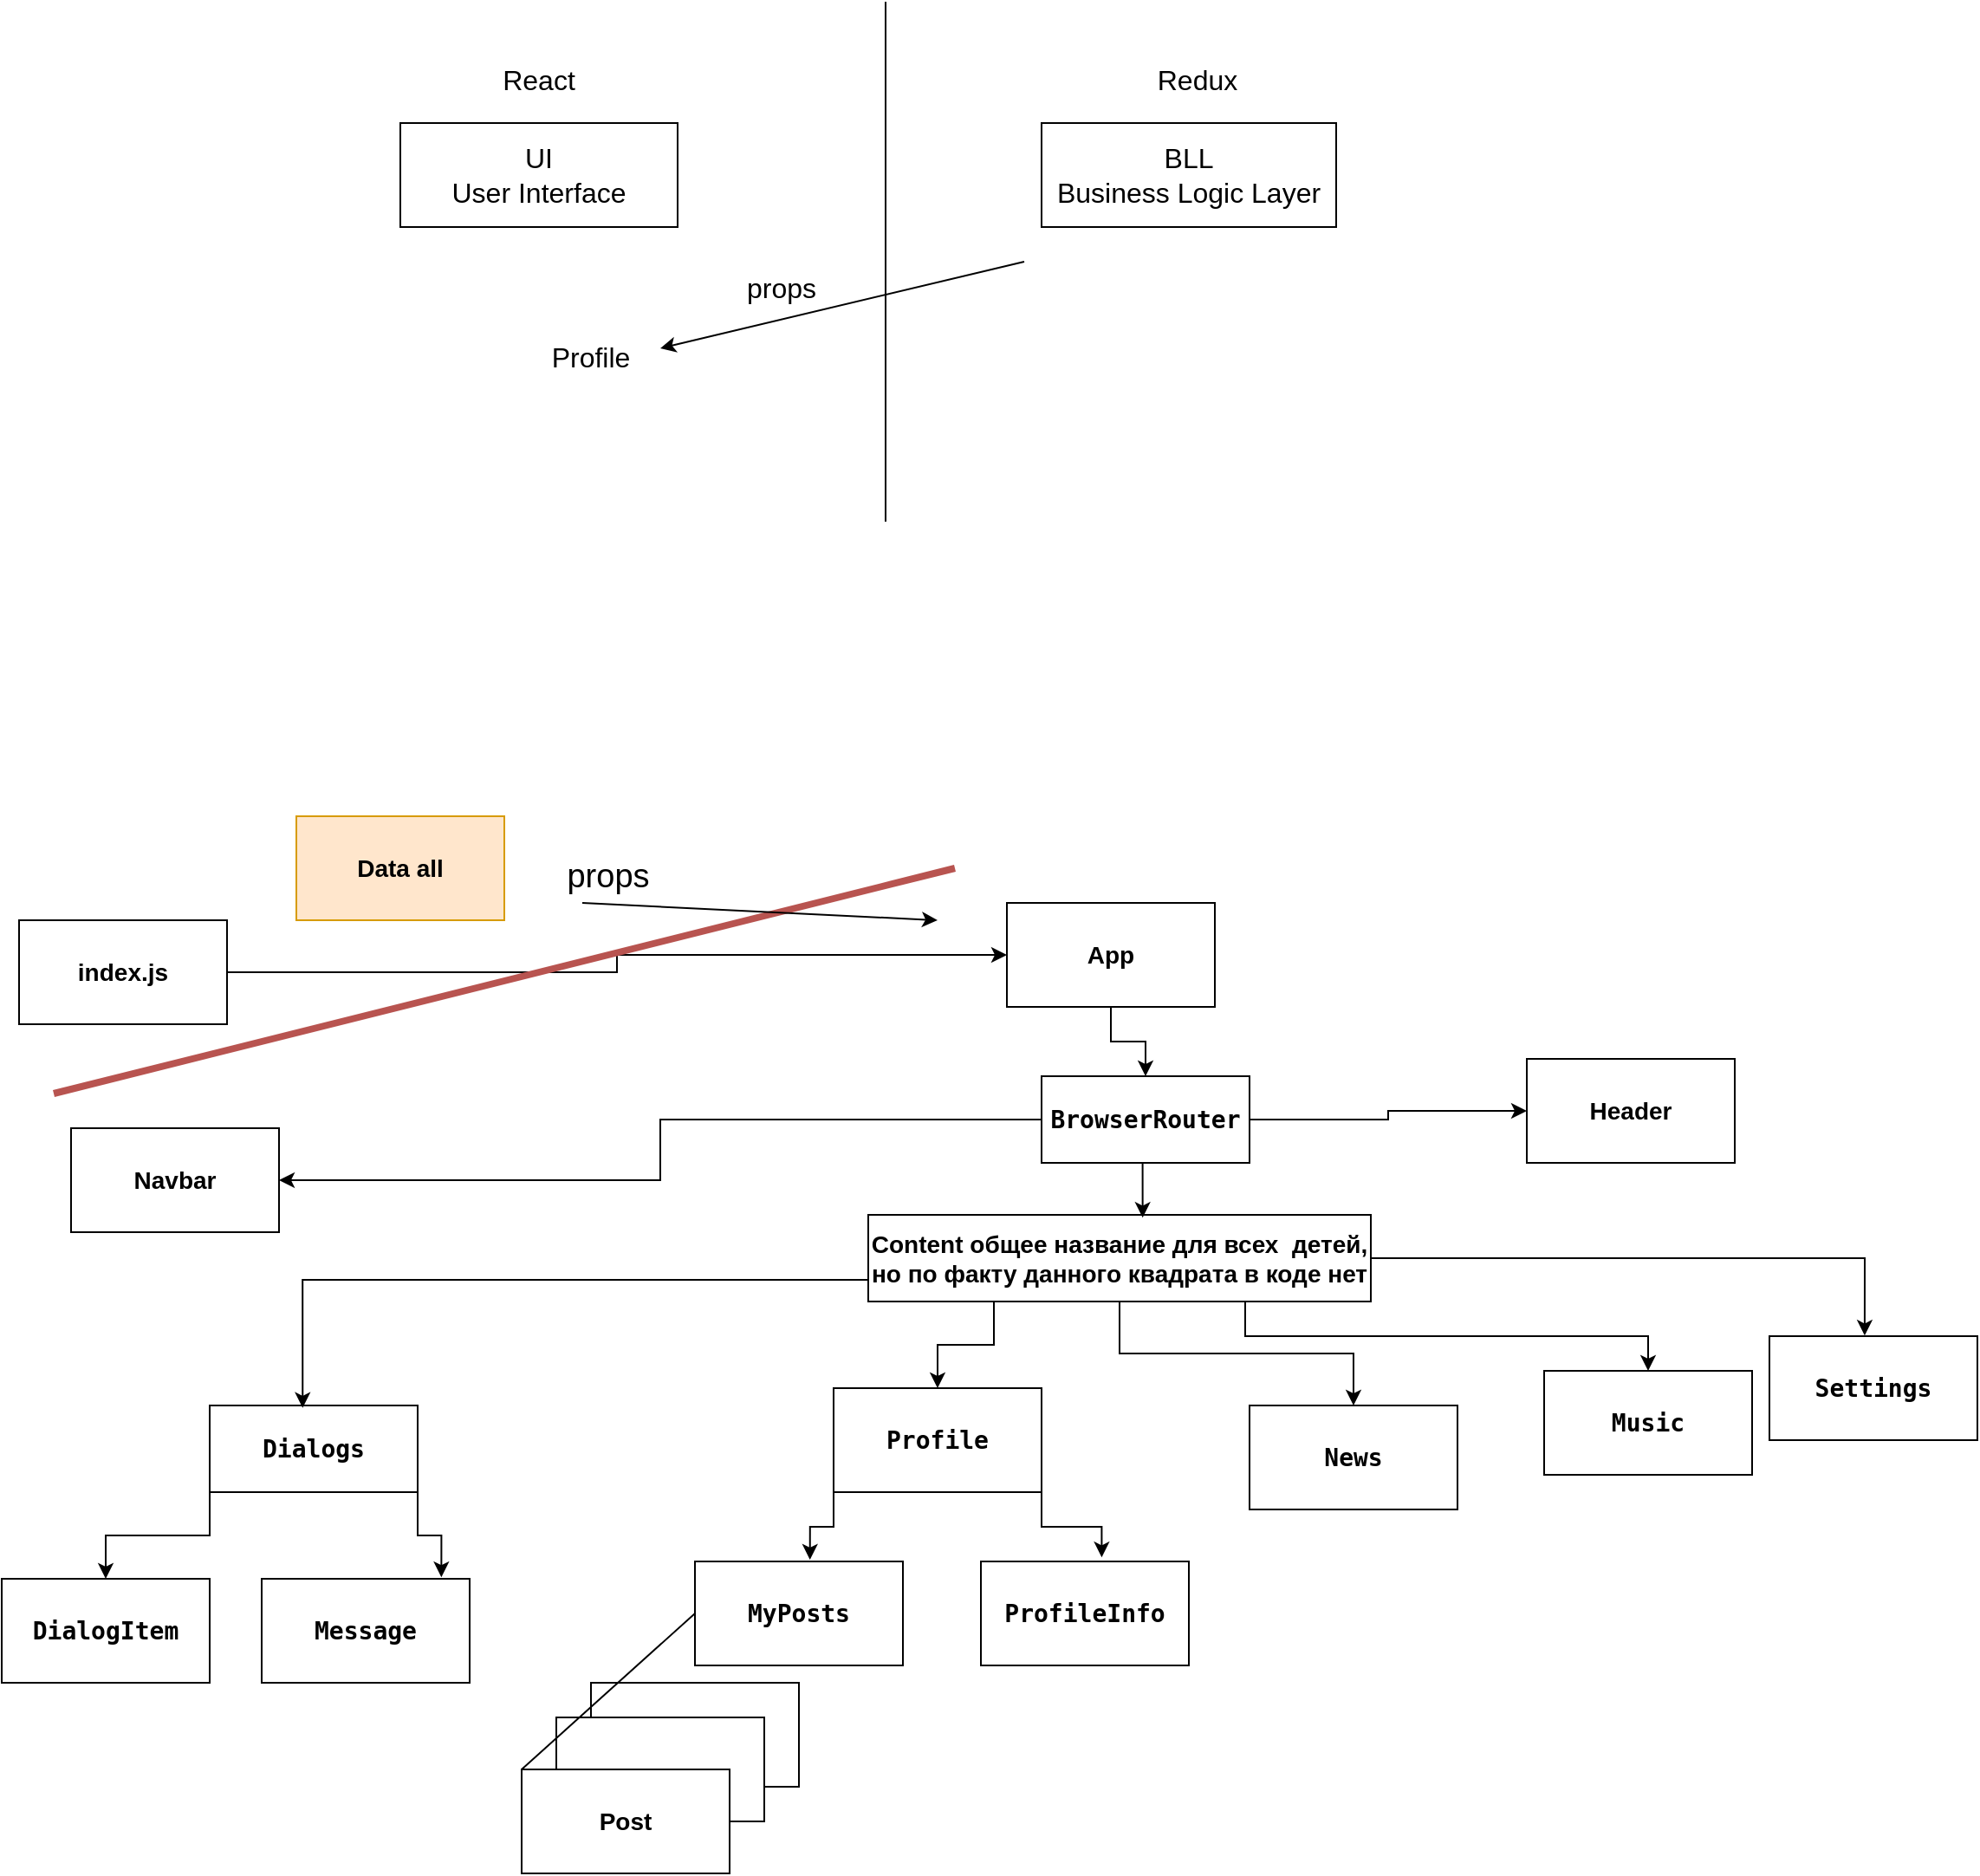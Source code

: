<mxfile version="22.1.7" type="device">
  <diagram name="Страница — 1" id="7xayA2X0lFcNAkIxaal0">
    <mxGraphModel dx="1050" dy="2228" grid="1" gridSize="10" guides="1" tooltips="1" connect="1" arrows="1" fold="1" page="1" pageScale="1" pageWidth="1169" pageHeight="1654" math="0" shadow="0">
      <root>
        <mxCell id="0" />
        <mxCell id="1" parent="0" />
        <mxCell id="7Wi85aK-Hh3UJUBQixd6-3" style="edgeStyle=orthogonalEdgeStyle;rounded=0;orthogonalLoop=1;jettySize=auto;html=1;exitX=1;exitY=0.5;exitDx=0;exitDy=0;labelBackgroundColor=#FFFFFF;fontColor=#000000;fontStyle=1;fontSize=14;" parent="1" source="7Wi85aK-Hh3UJUBQixd6-1" target="7Wi85aK-Hh3UJUBQixd6-4" edge="1">
          <mxGeometry relative="1" as="geometry">
            <mxPoint x="350" y="70.333" as="targetPoint" />
          </mxGeometry>
        </mxCell>
        <mxCell id="7Wi85aK-Hh3UJUBQixd6-1" value="index.js" style="rounded=0;whiteSpace=wrap;html=1;labelBackgroundColor=#FFFFFF;fontColor=#000000;fontStyle=1;fontSize=14;" parent="1" vertex="1">
          <mxGeometry x="30" y="40" width="120" height="60" as="geometry" />
        </mxCell>
        <mxCell id="7Wi85aK-Hh3UJUBQixd6-6" value="" style="edgeStyle=orthogonalEdgeStyle;rounded=0;orthogonalLoop=1;jettySize=auto;html=1;labelBackgroundColor=#FFFFFF;fontColor=#000000;fontStyle=1;fontSize=14;" parent="1" source="7Wi85aK-Hh3UJUBQixd6-4" target="7Wi85aK-Hh3UJUBQixd6-5" edge="1">
          <mxGeometry relative="1" as="geometry" />
        </mxCell>
        <mxCell id="7Wi85aK-Hh3UJUBQixd6-4" value="App" style="rounded=0;whiteSpace=wrap;html=1;labelBackgroundColor=#FFFFFF;fontColor=#000000;fontStyle=1;fontSize=14;" parent="1" vertex="1">
          <mxGeometry x="600" y="30.003" width="120" height="60" as="geometry" />
        </mxCell>
        <mxCell id="7Wi85aK-Hh3UJUBQixd6-11" style="edgeStyle=orthogonalEdgeStyle;rounded=0;orthogonalLoop=1;jettySize=auto;html=1;exitX=0;exitY=0.5;exitDx=0;exitDy=0;entryX=1;entryY=0.5;entryDx=0;entryDy=0;labelBackgroundColor=#FFFFFF;fontColor=#000000;fontStyle=1;fontSize=14;" parent="1" source="7Wi85aK-Hh3UJUBQixd6-5" target="7Wi85aK-Hh3UJUBQixd6-8" edge="1">
          <mxGeometry relative="1" as="geometry" />
        </mxCell>
        <mxCell id="7Wi85aK-Hh3UJUBQixd6-12" style="edgeStyle=orthogonalEdgeStyle;rounded=0;orthogonalLoop=1;jettySize=auto;html=1;exitX=1;exitY=0.5;exitDx=0;exitDy=0;labelBackgroundColor=#FFFFFF;fontColor=#000000;fontStyle=1;fontSize=14;" parent="1" source="7Wi85aK-Hh3UJUBQixd6-5" target="7Wi85aK-Hh3UJUBQixd6-9" edge="1">
          <mxGeometry relative="1" as="geometry" />
        </mxCell>
        <mxCell id="7Wi85aK-Hh3UJUBQixd6-5" value="&lt;div style=&quot;font-size: 14px;&quot;&gt;&lt;pre style=&quot;font-family: &amp;quot;JetBrains Mono&amp;quot;, monospace; font-size: 14px;&quot;&gt;&lt;span style=&quot;font-size: 14px;&quot;&gt;BrowserRouter&lt;/span&gt;&lt;/pre&gt;&lt;/div&gt;" style="rounded=0;whiteSpace=wrap;html=1;labelBackgroundColor=#FFFFFF;fontColor=#000000;fontStyle=1;fontSize=14;" parent="1" vertex="1">
          <mxGeometry x="620" y="130" width="120" height="50" as="geometry" />
        </mxCell>
        <mxCell id="7Wi85aK-Hh3UJUBQixd6-8" value="Navbar" style="rounded=0;whiteSpace=wrap;html=1;labelBackgroundColor=#FFFFFF;fontColor=#000000;fontStyle=1;fontSize=14;" parent="1" vertex="1">
          <mxGeometry x="60" y="160" width="120" height="60" as="geometry" />
        </mxCell>
        <mxCell id="7Wi85aK-Hh3UJUBQixd6-9" value="Header" style="rounded=0;whiteSpace=wrap;html=1;labelBackgroundColor=#FFFFFF;fontColor=#000000;fontStyle=1;fontSize=14;" parent="1" vertex="1">
          <mxGeometry x="900" y="120" width="120" height="60" as="geometry" />
        </mxCell>
        <mxCell id="7Wi85aK-Hh3UJUBQixd6-20" style="edgeStyle=orthogonalEdgeStyle;rounded=0;orthogonalLoop=1;jettySize=auto;html=1;exitX=0.25;exitY=1;exitDx=0;exitDy=0;entryX=0.5;entryY=0;entryDx=0;entryDy=0;labelBackgroundColor=#FFFFFF;fontColor=#000000;fontStyle=1;fontSize=14;" parent="1" source="7Wi85aK-Hh3UJUBQixd6-13" target="7Wi85aK-Hh3UJUBQixd6-16" edge="1">
          <mxGeometry relative="1" as="geometry" />
        </mxCell>
        <mxCell id="7Wi85aK-Hh3UJUBQixd6-22" style="edgeStyle=orthogonalEdgeStyle;rounded=0;orthogonalLoop=1;jettySize=auto;html=1;exitX=0.5;exitY=1;exitDx=0;exitDy=0;entryX=0.5;entryY=0;entryDx=0;entryDy=0;labelBackgroundColor=#FFFFFF;fontColor=#000000;fontStyle=1;fontSize=14;" parent="1" source="7Wi85aK-Hh3UJUBQixd6-13" target="7Wi85aK-Hh3UJUBQixd6-17" edge="1">
          <mxGeometry relative="1" as="geometry" />
        </mxCell>
        <mxCell id="7Wi85aK-Hh3UJUBQixd6-23" style="edgeStyle=orthogonalEdgeStyle;rounded=0;orthogonalLoop=1;jettySize=auto;html=1;exitX=0.75;exitY=1;exitDx=0;exitDy=0;entryX=0.5;entryY=0;entryDx=0;entryDy=0;labelBackgroundColor=#FFFFFF;fontColor=#000000;fontStyle=1;fontSize=14;" parent="1" source="7Wi85aK-Hh3UJUBQixd6-13" target="7Wi85aK-Hh3UJUBQixd6-18" edge="1">
          <mxGeometry relative="1" as="geometry" />
        </mxCell>
        <mxCell id="7Wi85aK-Hh3UJUBQixd6-13" value="Content общее название для всех&amp;nbsp; детей, но по факту данного квадрата в коде нет" style="rounded=0;whiteSpace=wrap;html=1;labelBackgroundColor=#FFFFFF;fontColor=#000000;fontStyle=1;fontSize=14;" parent="1" vertex="1">
          <mxGeometry x="520" y="210" width="290" height="50" as="geometry" />
        </mxCell>
        <mxCell id="7Wi85aK-Hh3UJUBQixd6-14" style="edgeStyle=orthogonalEdgeStyle;rounded=0;orthogonalLoop=1;jettySize=auto;html=1;exitX=0.5;exitY=1;exitDx=0;exitDy=0;entryX=0.546;entryY=0.033;entryDx=0;entryDy=0;entryPerimeter=0;labelBackgroundColor=#FFFFFF;fontColor=#000000;fontStyle=1;fontSize=14;" parent="1" source="7Wi85aK-Hh3UJUBQixd6-5" target="7Wi85aK-Hh3UJUBQixd6-13" edge="1">
          <mxGeometry relative="1" as="geometry" />
        </mxCell>
        <mxCell id="7Wi85aK-Hh3UJUBQixd6-32" style="edgeStyle=orthogonalEdgeStyle;rounded=0;orthogonalLoop=1;jettySize=auto;html=1;exitX=0;exitY=1;exitDx=0;exitDy=0;entryX=0.5;entryY=0;entryDx=0;entryDy=0;labelBackgroundColor=#FFFFFF;fontColor=#000000;fontStyle=1;fontSize=14;" parent="1" source="7Wi85aK-Hh3UJUBQixd6-15" target="7Wi85aK-Hh3UJUBQixd6-30" edge="1">
          <mxGeometry relative="1" as="geometry" />
        </mxCell>
        <mxCell id="7Wi85aK-Hh3UJUBQixd6-15" value="&lt;div style=&quot;font-size: 14px;&quot;&gt;&lt;pre style=&quot;font-family: &amp;quot;JetBrains Mono&amp;quot;, monospace; font-size: 14px;&quot;&gt;Dialogs&lt;/pre&gt;&lt;/div&gt;" style="rounded=0;whiteSpace=wrap;html=1;labelBackgroundColor=#FFFFFF;fontColor=#000000;fontStyle=1;fontSize=14;" parent="1" vertex="1">
          <mxGeometry x="140" y="320" width="120" height="50" as="geometry" />
        </mxCell>
        <mxCell id="7Wi85aK-Hh3UJUBQixd6-16" value="&lt;div style=&quot;font-size: 14px;&quot;&gt;&lt;pre style=&quot;font-family: &amp;quot;JetBrains Mono&amp;quot;, monospace; font-size: 14px;&quot;&gt;Profile&lt;/pre&gt;&lt;/div&gt;" style="rounded=0;whiteSpace=wrap;html=1;labelBackgroundColor=#FFFFFF;fontColor=#000000;fontStyle=1;fontSize=14;" parent="1" vertex="1">
          <mxGeometry x="500" y="310" width="120" height="60" as="geometry" />
        </mxCell>
        <mxCell id="7Wi85aK-Hh3UJUBQixd6-17" value="&lt;div style=&quot;font-size: 14px;&quot;&gt;&lt;pre style=&quot;font-family: &amp;quot;JetBrains Mono&amp;quot;, monospace; font-size: 14px;&quot;&gt;News&lt;/pre&gt;&lt;/div&gt;" style="rounded=0;whiteSpace=wrap;html=1;labelBackgroundColor=#FFFFFF;fontColor=#000000;fontStyle=1;fontSize=14;" parent="1" vertex="1">
          <mxGeometry x="740" y="320" width="120" height="60" as="geometry" />
        </mxCell>
        <mxCell id="7Wi85aK-Hh3UJUBQixd6-18" value="&lt;div style=&quot;font-size: 14px;&quot;&gt;&lt;pre style=&quot;font-family: &amp;quot;JetBrains Mono&amp;quot;, monospace; font-size: 14px;&quot;&gt;Music&lt;/pre&gt;&lt;/div&gt;" style="rounded=0;whiteSpace=wrap;html=1;labelBackgroundColor=#FFFFFF;fontColor=#000000;fontStyle=1;fontSize=14;" parent="1" vertex="1">
          <mxGeometry x="910" y="300" width="120" height="60" as="geometry" />
        </mxCell>
        <mxCell id="7Wi85aK-Hh3UJUBQixd6-19" style="edgeStyle=orthogonalEdgeStyle;rounded=0;orthogonalLoop=1;jettySize=auto;html=1;exitX=0;exitY=0.75;exitDx=0;exitDy=0;entryX=0.447;entryY=0.028;entryDx=0;entryDy=0;entryPerimeter=0;labelBackgroundColor=#FFFFFF;fontColor=#000000;fontStyle=1;fontSize=14;" parent="1" source="7Wi85aK-Hh3UJUBQixd6-13" target="7Wi85aK-Hh3UJUBQixd6-15" edge="1">
          <mxGeometry relative="1" as="geometry" />
        </mxCell>
        <mxCell id="7Wi85aK-Hh3UJUBQixd6-21" value="&lt;div style=&quot;font-size: 14px;&quot;&gt;&lt;pre style=&quot;font-family: &amp;quot;JetBrains Mono&amp;quot;, monospace; font-size: 14px;&quot;&gt;Settings&lt;/pre&gt;&lt;/div&gt;" style="rounded=0;whiteSpace=wrap;html=1;labelBackgroundColor=#FFFFFF;fontColor=#000000;fontStyle=1;fontSize=14;" parent="1" vertex="1">
          <mxGeometry x="1040" y="280" width="120" height="60" as="geometry" />
        </mxCell>
        <mxCell id="7Wi85aK-Hh3UJUBQixd6-24" style="edgeStyle=orthogonalEdgeStyle;rounded=0;orthogonalLoop=1;jettySize=auto;html=1;exitX=1;exitY=0.5;exitDx=0;exitDy=0;entryX=0.458;entryY=-0.006;entryDx=0;entryDy=0;entryPerimeter=0;labelBackgroundColor=#FFFFFF;fontColor=#000000;fontStyle=1;fontSize=14;" parent="1" source="7Wi85aK-Hh3UJUBQixd6-13" target="7Wi85aK-Hh3UJUBQixd6-21" edge="1">
          <mxGeometry relative="1" as="geometry" />
        </mxCell>
        <mxCell id="7Wi85aK-Hh3UJUBQixd6-25" value="&lt;div style=&quot;font-size: 14px;&quot;&gt;&lt;pre style=&quot;font-family: &amp;quot;JetBrains Mono&amp;quot;, monospace; font-size: 14px;&quot;&gt;MyPosts&lt;/pre&gt;&lt;/div&gt;" style="rounded=0;whiteSpace=wrap;html=1;labelBackgroundColor=#FFFFFF;fontColor=#000000;fontStyle=1;fontSize=14;" parent="1" vertex="1">
          <mxGeometry x="420" y="410" width="120" height="60" as="geometry" />
        </mxCell>
        <mxCell id="7Wi85aK-Hh3UJUBQixd6-26" value="&lt;div style=&quot;font-size: 14px;&quot;&gt;&lt;pre style=&quot;font-family: &amp;quot;JetBrains Mono&amp;quot;, monospace; font-size: 14px;&quot;&gt;ProfileInfo&lt;/pre&gt;&lt;/div&gt;" style="rounded=0;whiteSpace=wrap;html=1;labelBackgroundColor=#FFFFFF;fontColor=#000000;fontStyle=1;fontSize=14;" parent="1" vertex="1">
          <mxGeometry x="585" y="410" width="120" height="60" as="geometry" />
        </mxCell>
        <mxCell id="7Wi85aK-Hh3UJUBQixd6-28" style="edgeStyle=orthogonalEdgeStyle;rounded=0;orthogonalLoop=1;jettySize=auto;html=1;exitX=0;exitY=1;exitDx=0;exitDy=0;entryX=0.553;entryY=-0.017;entryDx=0;entryDy=0;entryPerimeter=0;labelBackgroundColor=#FFFFFF;fontColor=#000000;fontStyle=1;fontSize=14;" parent="1" source="7Wi85aK-Hh3UJUBQixd6-16" target="7Wi85aK-Hh3UJUBQixd6-25" edge="1">
          <mxGeometry relative="1" as="geometry" />
        </mxCell>
        <mxCell id="7Wi85aK-Hh3UJUBQixd6-29" style="edgeStyle=orthogonalEdgeStyle;rounded=0;orthogonalLoop=1;jettySize=auto;html=1;exitX=1;exitY=1;exitDx=0;exitDy=0;entryX=0.581;entryY=-0.039;entryDx=0;entryDy=0;entryPerimeter=0;labelBackgroundColor=#FFFFFF;fontColor=#000000;fontStyle=1;fontSize=14;" parent="1" source="7Wi85aK-Hh3UJUBQixd6-16" target="7Wi85aK-Hh3UJUBQixd6-26" edge="1">
          <mxGeometry relative="1" as="geometry" />
        </mxCell>
        <mxCell id="7Wi85aK-Hh3UJUBQixd6-30" value="&lt;div style=&quot;font-size: 14px;&quot;&gt;&lt;pre style=&quot;font-family: &amp;quot;JetBrains Mono&amp;quot;, monospace; font-size: 14px;&quot;&gt;DialogItem&lt;/pre&gt;&lt;/div&gt;" style="rounded=0;whiteSpace=wrap;html=1;labelBackgroundColor=#FFFFFF;fontColor=#000000;fontStyle=1;fontSize=14;" parent="1" vertex="1">
          <mxGeometry x="20" y="420" width="120" height="60" as="geometry" />
        </mxCell>
        <mxCell id="7Wi85aK-Hh3UJUBQixd6-31" value="&lt;div style=&quot;font-size: 14px;&quot;&gt;&lt;pre style=&quot;font-family: &amp;quot;JetBrains Mono&amp;quot;, monospace; font-size: 14px;&quot;&gt;Message&lt;/pre&gt;&lt;/div&gt;" style="rounded=0;whiteSpace=wrap;html=1;labelBackgroundColor=#FFFFFF;fontColor=#000000;fontStyle=1;fontSize=14;" parent="1" vertex="1">
          <mxGeometry x="170" y="420" width="120" height="60" as="geometry" />
        </mxCell>
        <mxCell id="7Wi85aK-Hh3UJUBQixd6-33" style="edgeStyle=orthogonalEdgeStyle;rounded=0;orthogonalLoop=1;jettySize=auto;html=1;exitX=1;exitY=1;exitDx=0;exitDy=0;entryX=0.864;entryY=-0.015;entryDx=0;entryDy=0;entryPerimeter=0;labelBackgroundColor=#FFFFFF;fontColor=#000000;fontStyle=1;fontSize=14;" parent="1" source="7Wi85aK-Hh3UJUBQixd6-15" target="7Wi85aK-Hh3UJUBQixd6-31" edge="1">
          <mxGeometry relative="1" as="geometry" />
        </mxCell>
        <mxCell id="7Wi85aK-Hh3UJUBQixd6-34" value="" style="rounded=0;whiteSpace=wrap;html=1;fontSize=14;" parent="1" vertex="1">
          <mxGeometry x="360" y="480" width="120" height="60" as="geometry" />
        </mxCell>
        <mxCell id="7Wi85aK-Hh3UJUBQixd6-35" value="" style="rounded=0;whiteSpace=wrap;html=1;fontSize=14;" parent="1" vertex="1">
          <mxGeometry x="340" y="500" width="120" height="60" as="geometry" />
        </mxCell>
        <mxCell id="7Wi85aK-Hh3UJUBQixd6-36" value="&lt;b style=&quot;font-size: 14px;&quot;&gt;Post&lt;/b&gt;" style="rounded=0;whiteSpace=wrap;html=1;fontSize=14;" parent="1" vertex="1">
          <mxGeometry x="320" y="530" width="120" height="60" as="geometry" />
        </mxCell>
        <mxCell id="7Wi85aK-Hh3UJUBQixd6-37" value="" style="endArrow=none;html=1;rounded=0;exitX=0;exitY=0;exitDx=0;exitDy=0;entryX=0;entryY=0.5;entryDx=0;entryDy=0;fontSize=14;" parent="1" source="7Wi85aK-Hh3UJUBQixd6-36" target="7Wi85aK-Hh3UJUBQixd6-25" edge="1">
          <mxGeometry width="50" height="50" relative="1" as="geometry">
            <mxPoint x="530" y="380" as="sourcePoint" />
            <mxPoint x="580" y="330" as="targetPoint" />
          </mxGeometry>
        </mxCell>
        <mxCell id="OusiJfg53RnRZ_Edl_S3-4" value="" style="endArrow=none;html=1;rounded=0;fillColor=#f8cecc;strokeColor=#b85450;strokeWidth=4;fontSize=14;" parent="1" edge="1">
          <mxGeometry width="50" height="50" relative="1" as="geometry">
            <mxPoint x="50" y="140" as="sourcePoint" />
            <mxPoint x="570" y="10" as="targetPoint" />
          </mxGeometry>
        </mxCell>
        <mxCell id="OusiJfg53RnRZ_Edl_S3-6" value="Data all" style="rounded=0;whiteSpace=wrap;html=1;strokeColor=#d79b00;fontStyle=1;fontSize=14;fillColor=#ffe6cc;" parent="1" vertex="1">
          <mxGeometry x="190" y="-20" width="120" height="60" as="geometry" />
        </mxCell>
        <mxCell id="bHlZWym9k1EQyk_S69b3-3" value="UI&lt;br style=&quot;font-size: 16px;&quot;&gt;User Interface" style="rounded=0;whiteSpace=wrap;html=1;fontSize=16;" vertex="1" parent="1">
          <mxGeometry x="250" y="-420" width="160" height="60" as="geometry" />
        </mxCell>
        <mxCell id="bHlZWym9k1EQyk_S69b3-4" value="BLL&lt;br style=&quot;font-size: 16px;&quot;&gt;Business Logic Layer" style="rounded=0;whiteSpace=wrap;html=1;fontSize=16;" vertex="1" parent="1">
          <mxGeometry x="620" y="-420" width="170" height="60" as="geometry" />
        </mxCell>
        <mxCell id="bHlZWym9k1EQyk_S69b3-5" value="" style="endArrow=none;html=1;rounded=0;fontSize=16;" edge="1" parent="1">
          <mxGeometry width="50" height="50" relative="1" as="geometry">
            <mxPoint x="530" y="-190" as="sourcePoint" />
            <mxPoint x="530" y="-490" as="targetPoint" />
          </mxGeometry>
        </mxCell>
        <mxCell id="bHlZWym9k1EQyk_S69b3-6" value="" style="endArrow=classic;html=1;rounded=0;fontSize=16;" edge="1" parent="1">
          <mxGeometry width="50" height="50" relative="1" as="geometry">
            <mxPoint x="610" y="-340" as="sourcePoint" />
            <mxPoint x="400" y="-290" as="targetPoint" />
          </mxGeometry>
        </mxCell>
        <mxCell id="bHlZWym9k1EQyk_S69b3-8" value="Profile" style="text;html=1;strokeColor=none;fillColor=none;align=center;verticalAlign=middle;whiteSpace=wrap;rounded=0;fontSize=16;" vertex="1" parent="1">
          <mxGeometry x="330" y="-300" width="60" height="30" as="geometry" />
        </mxCell>
        <mxCell id="bHlZWym9k1EQyk_S69b3-9" value="React" style="text;html=1;strokeColor=none;fillColor=none;align=center;verticalAlign=middle;whiteSpace=wrap;rounded=0;fontSize=16;" vertex="1" parent="1">
          <mxGeometry x="300" y="-460" width="60" height="30" as="geometry" />
        </mxCell>
        <mxCell id="bHlZWym9k1EQyk_S69b3-10" value="Redux" style="text;html=1;strokeColor=none;fillColor=none;align=center;verticalAlign=middle;whiteSpace=wrap;rounded=0;fontSize=16;" vertex="1" parent="1">
          <mxGeometry x="680" y="-460" width="60" height="30" as="geometry" />
        </mxCell>
        <mxCell id="bHlZWym9k1EQyk_S69b3-11" value="props" style="text;html=1;strokeColor=none;fillColor=none;align=center;verticalAlign=middle;whiteSpace=wrap;rounded=0;fontSize=16;" vertex="1" parent="1">
          <mxGeometry x="440" y="-340" width="60" height="30" as="geometry" />
        </mxCell>
        <mxCell id="bHlZWym9k1EQyk_S69b3-12" value="" style="endArrow=classic;html=1;rounded=0;" edge="1" parent="1">
          <mxGeometry width="50" height="50" relative="1" as="geometry">
            <mxPoint x="355" y="30" as="sourcePoint" />
            <mxPoint x="560" y="40" as="targetPoint" />
          </mxGeometry>
        </mxCell>
        <mxCell id="bHlZWym9k1EQyk_S69b3-13" value="props" style="text;html=1;strokeColor=none;fillColor=none;align=center;verticalAlign=middle;whiteSpace=wrap;rounded=0;fontSize=19;" vertex="1" parent="1">
          <mxGeometry x="340" width="60" height="30" as="geometry" />
        </mxCell>
      </root>
    </mxGraphModel>
  </diagram>
</mxfile>
